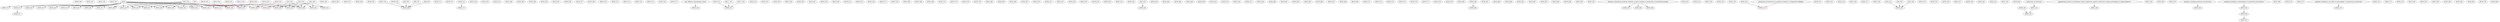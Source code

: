 digraph G {
    ANTH_100;
    ANTH_101;
    ANTH_150;
    ANTH_202;
    ANTH_203;
    ANTH_204;
    ANTH_206;
    ANTH_207;
    ANTH_208;
    ANTH_209;
    ANTH_210;
    ANTH_211;
    ANTH_213;
    ANTH_215;
    ANTH_228;
    ANTH_233;
    ANTH_235;
    ANTH_269;
    ANTH_280;
    ANTH_289;
    ANTH_301;
    ANTH_305;
    ANTH_306;
    ANTH_307;
    ANTH_308;
    ANTH_310;
    ANTH_311;
    ANTH_312;
    ANTH_313;
    edge [color=black];
    ANTH -> ANTH_314;
    AES -> ANTH_314;
    ANTH_315;
    ANTH_316;
    ANTH_317;
    edge [color=black];
    one_200level_anthropology_course -> ANTH_318;
    ANTH_321;
    ANTH_322;
    ANTH_323;
    ANTH_328;
    ANTH_330;
    ANTH_339;
    ANTH_341;
    ANTH_345;
    ANTH_349;
    ANTH_352;
    ANTH_353;
    ANTH_356;
    ANTH_357;
    edge [color=black];
    ANTH_203 -> ANTH_358;
    LING_203 -> ANTH_358;
    PSYCH_355 -> ANTH_358;
    ANTH_359;
    ANTH_360;
    edge [color=black];
    ANTH -> ANTH_361;
    edge [color=black];
    ANTH -> ANTH_362;
    ANTH_368;
    ANTH_369;
    ANTH_370;
    edge [color=black];
    ANTH -> ANTH_371;
    edge [color=black];
    ANTH -> ANTH_373;
    ANTH_374;
    ANTH_375;
    ANTH_376;
    edge [color=black];
    ANTH_215 -> ANTH_377;
    ANTH_378;
    ANTH_380;
    ANTH_399;
    ANTH_403;
    edge [color=black];
    ANTH -> ANTH_404;
    LING_203 -> ANTH_404;
    edge [color=black];
    ANTH_210 -> ANTH_406;
    ENVIR_201 -> ANTH_406;
    JSIS_200 -> ANTH_406;
    JSIS_201 -> ANTH_406;
    JSIS_202 -> ANTH_406;
    ANTH_407;
    ANTH_410;
    ANTH_411;
    edge [color=black];
    ANTH -> ANTH_412;
    ANTH_413;
    ANTH_414;
    ANTH_416;
    edge [color=black];
    ANTH -> ANTH_418;
    LING_203 -> ANTH_418;
    ANTH_419;
    ANTH_420;
    edge [color=black];
    ANTH_321 -> ANTH_421;
    JSIS_C_201 -> ANTH_421;
    edge [color=red];
    JSIS_C_202 -> ANTH_421;
    edge [color=black];
    ANTH -> ANTH_423;
    edge [color=black];
    ANTH -> ANTH_424;
    LING_203 -> ANTH_424;
    ANTH_425;
    edge [color=black];
    ANTH -> ANTH_427;
    LING_203 -> ANTH_427;
    edge [color=black];
    ANTH -> ANTH_428;
    LING_203 -> ANTH_428;
    edge [color=black];
    ANTH -> ANTH_429;
    LING_203 -> ANTH_429;
    ANTH_430;
    edge [color=black];
    LING_200 -> ANTH_432;
    LING_400 -> ANTH_432;
    edge [color=black];
    LING_432 -> ANTH_433;
    edge [color=black];
    ANTH -> ANTH_435;
    LING_203 -> ANTH_435;
    edge [color=black];
    ANTH -> ANTH_437;
    edge [color=black];
    ANTH_203 -> ANTH_439;
    LING_200 -> ANTH_439;
    LING_201 -> ANTH_439;
    LING_203 -> ANTH_439;
    LING_400 -> ANTH_439;
    edge [color=black];
    ANTH -> ANTH_442;
    ANTH_443;
    ANTH_444;
    edge [color=black];
    ANTH -> ANTH_445;
    LING_203 -> ANTH_445;
    ANTH_446;
    ANTH_448;
    ANTH_449;
    edge [color=black];
    LING_200 -> ANTH_450;
    edge [color=red];
    LING_201 -> ANTH_450;
    LING_203 -> ANTH_450;
    ANTH_203 -> ANTH_450;
    ANTH_452;
    ANTH_453;
    ANTH_454;
    edge [color=black];
    LING_200 -> ANTH_455;
    LING_201 -> ANTH_455;
    LING_203 -> ANTH_455;
    LING_400 -> ANTH_455;
    edge [color=black];
    ANTH -> ANTH_456;
    LING_203 -> ANTH_456;
    ANTH_457;
    edge [color=black];
    BIO_A_201 -> ANTH_458;
    ARCHY_205 -> ANTH_458;
    ANTH -> ANTH_458;
    ANTH_459;
    ANTH_460;
    ANTH_461;
    ANTH_463;
    edge [color=black];
    LING_200 -> ANTH_464;
    LING_201 -> ANTH_464;
    LING_203 -> ANTH_464;
    LING_400 -> ANTH_464;
    ANTH_465;
    ANTH_466;
    ANTH_467;
    ANTH_468;
    ANTH_469;
    edge [color=black];
    ANTH -> ANTH_470;
    edge [color=red];
    LING_203 -> ANTH_470;
    edge [color=blue];
    ANTH_370 -> ANTH_470;
    JSIS_A_370 -> ANTH_470;
    HSTAS_454 -> ANTH_470;
    ANTH_471;
    ANTH_472;
    edge [color=black];
    ANTH -> ANTH_473;
    ANTH_474;
    ANTH_475;
    ANTH_476;
    ANTH_477;
    ANTH_478;
    ANTH_479;
    ANTH_483;
    edge [color=black];
    GWSS_200 -> ANTH_484;
    ANTH_487;
    ANTH_488;
    ANTH_489;
    ANTH_491;
    ANTH_495;
    ANTH_497;
    ANTH_498;
    ANTH_499;
    ANTH_500;
    ANTH_503;
    edge [color=black];
    firstyear_sociocultural_graduate_students_in_good_standing_or_permission_of_sociocultural_faculty -> ANTH_507;
    edge [color=black];
    firstyear_sociocultural_graduate_students_in_good_standing_or_permission_of_sociocultural_faculty -> ANTH_508;
    edge [color=black];
    firstyear_sociocultural_graduate_students_in_good_standing_or_permission_of_sociocultural_faculty -> ANTH_509;
    ANTH_510;
    ANTH_514;
    ANTH_516;
    edge [color=black];
    ANTH_412 -> ANTH_517;
    ANTH_518;
    ANTH_519;
    edge [color=black];
    ANTH_422 -> ANTH_521;
    edge [color=red];
    permission_of_instructor_for_graduate_students_in_Comparative_Religion -> ANTH_521;
    ANTH_522;
    ANTH_523;
    ANTH_525;
    ANTH_526;
    ANTH_527;
    ANTH_528;
    edge [color=black];
    LING_452 -> ANTH_530;
    LING_462 -> ANTH_530;
    LING_508 -> ANTH_530;
    edge [color=black];
    LING_200 -> ANTH_532;
    LING_400 -> ANTH_532;
    ANTH_533;
    ANTH_535;
    ANTH_536;
    ANTH_537;
    ANTH_539;
    ANTH_540;
    ANTH_541;
    ANTH_543;
    ANTH_549;
    ANTH_550;
    edge [color=black];
    permission_of_instructor -> ANTH_551;
    edge [color=black];
    ANTH_550 -> ANTH_552;
    edge [color=red];
    ANTH_551 -> ANTH_552;
    edge [color=black];
    upperdivision_course_in_evolutionary_theory_population_genetics_behavioral_ecology_primatology_or_animal_behavior -> ANTH_556;
    ANTH_559;
    ANTH_560;
    ANTH_561;
    edge [color=black];
    graduate_standing_permission_of_instructor -> ANTH_562;
    edge [color=black];
    graduate_standing_in_anthropology_or_permission_of_instructor -> ANTH_565;
    edge [color=black];
    ANTH_565 -> ANTH_566;
    edge [color=black];
    ANTH_566 -> ANTH_567;
    ANTH_569;
    ANTH_570;
    ANTH_572;
    edge [color=black];
    graduate_standing_in_any_field_of_anthropology_or_permission_of_instructor -> ANTH_573;
    ANTH_574;
    ANTH_575;
    ANTH_578;
    ANTH_580;
    ANTH_581;
    ANTH_583;
    ANTH_584;
    ANTH_599;
    ANTH_600;
    ANTH_700;
    ANTH_800;
}
